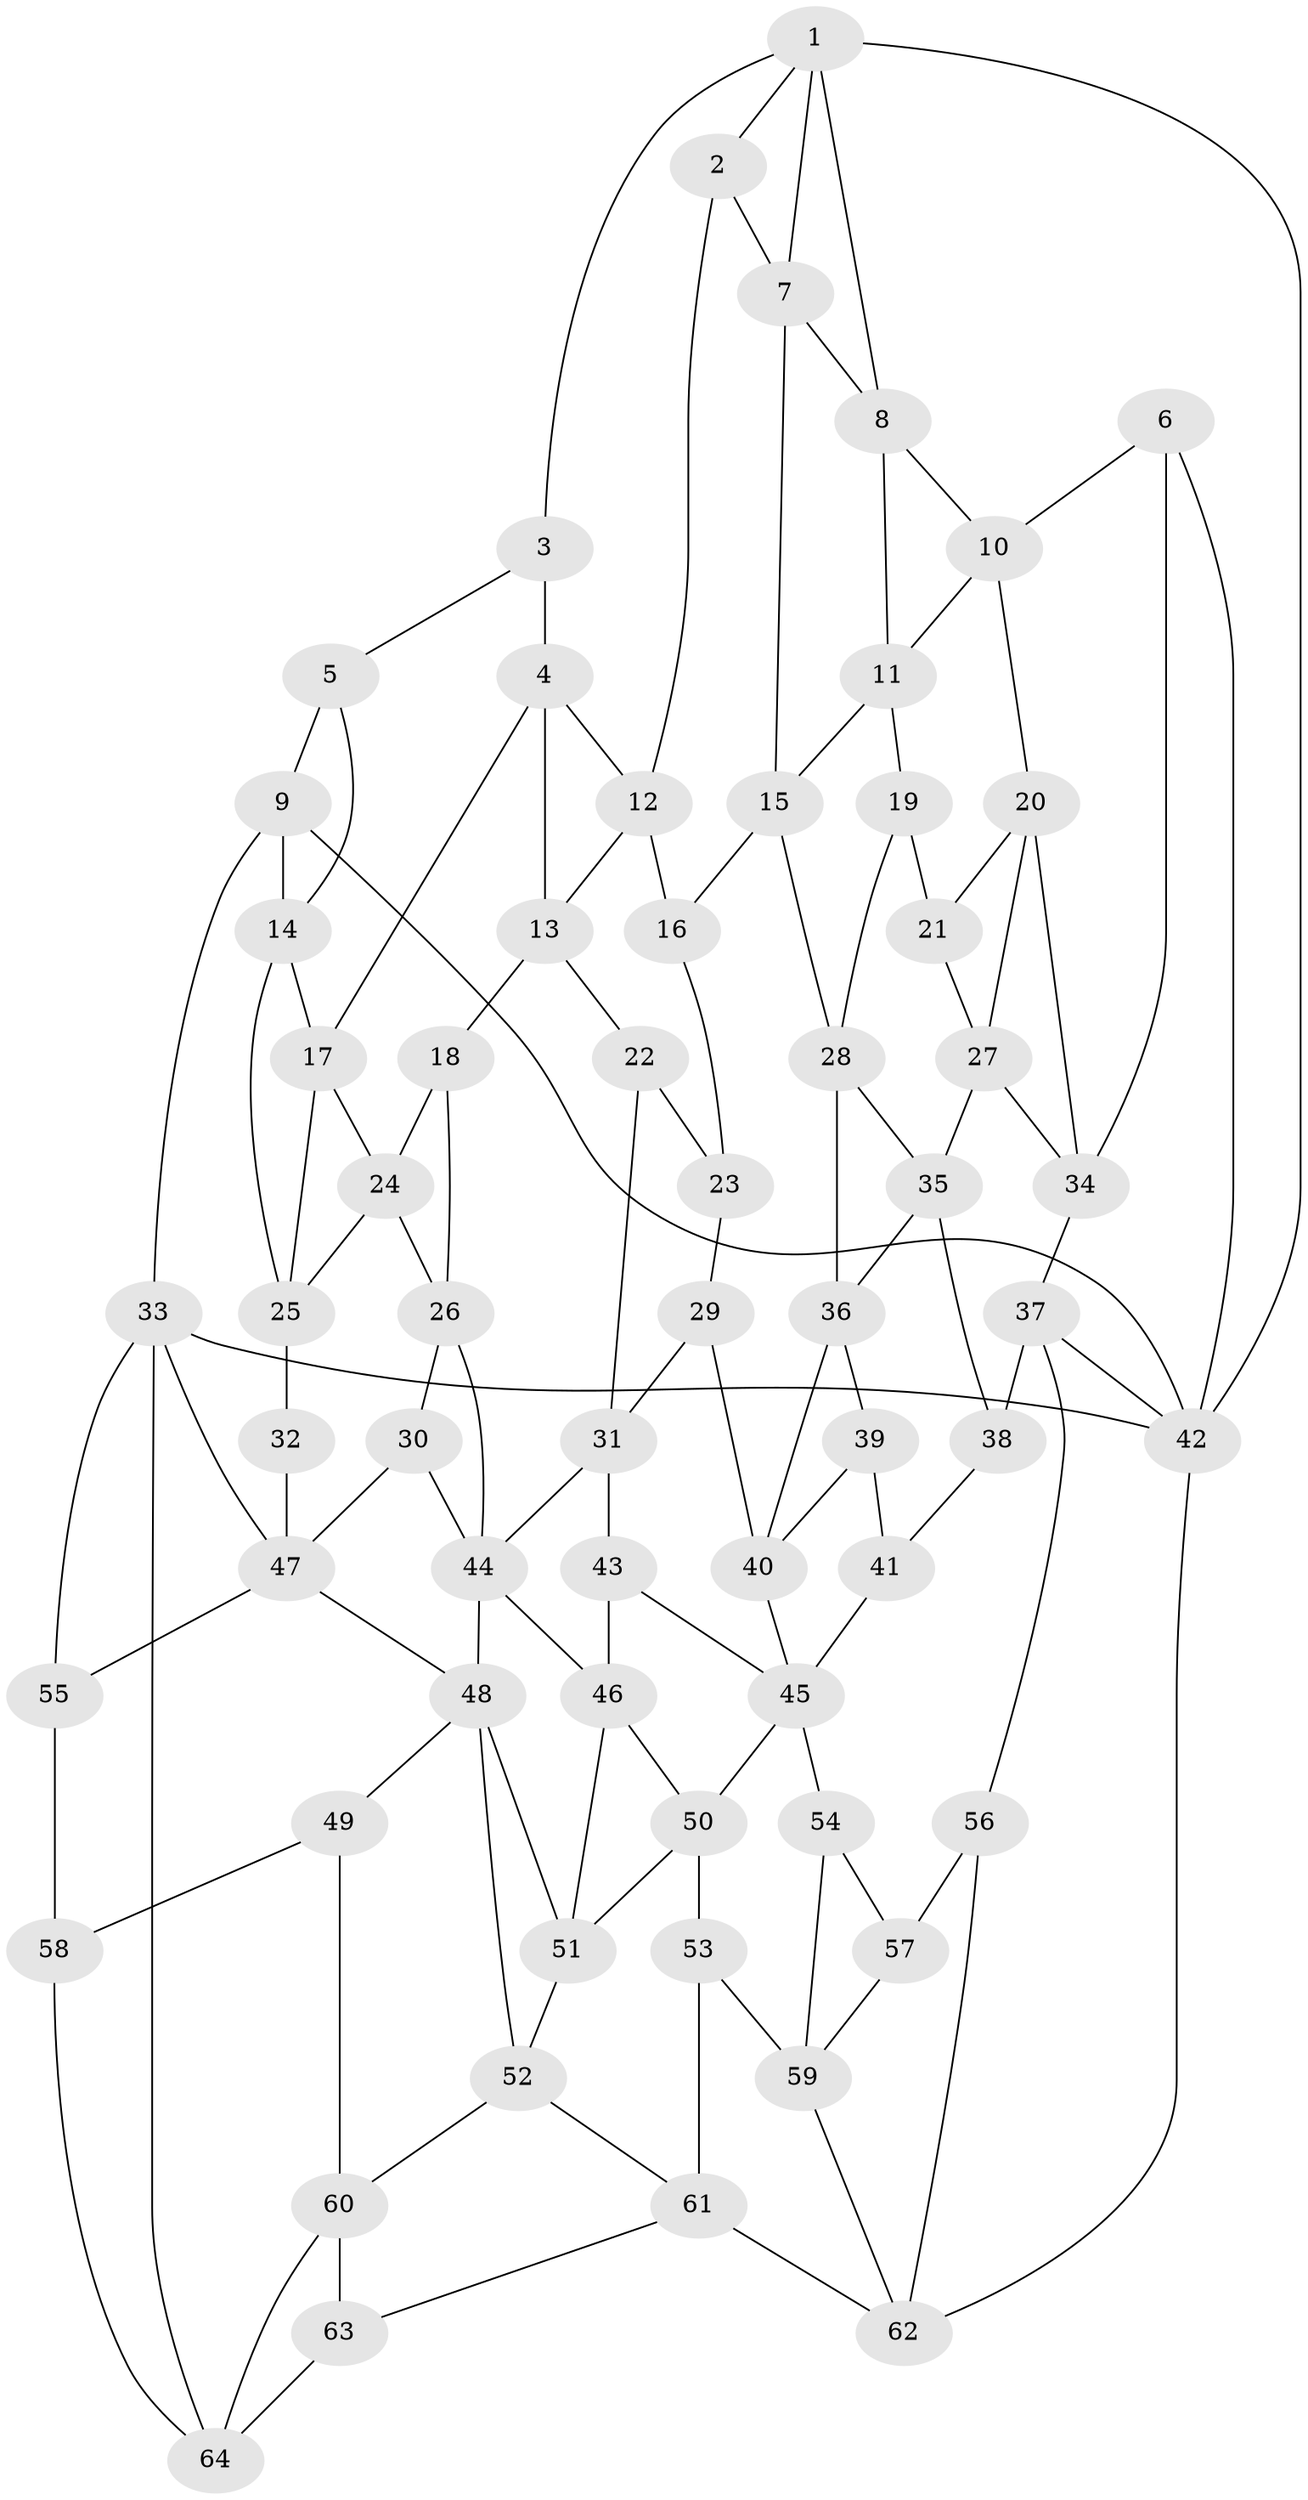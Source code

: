 // original degree distribution, {3: 0.015625, 4: 0.25, 5: 0.5, 6: 0.234375}
// Generated by graph-tools (version 1.1) at 2025/27/03/09/25 03:27:17]
// undirected, 64 vertices, 119 edges
graph export_dot {
graph [start="1"]
  node [color=gray90,style=filled];
  1;
  2;
  3;
  4;
  5;
  6;
  7;
  8;
  9;
  10;
  11;
  12;
  13;
  14;
  15;
  16;
  17;
  18;
  19;
  20;
  21;
  22;
  23;
  24;
  25;
  26;
  27;
  28;
  29;
  30;
  31;
  32;
  33;
  34;
  35;
  36;
  37;
  38;
  39;
  40;
  41;
  42;
  43;
  44;
  45;
  46;
  47;
  48;
  49;
  50;
  51;
  52;
  53;
  54;
  55;
  56;
  57;
  58;
  59;
  60;
  61;
  62;
  63;
  64;
  1 -- 2 [weight=1.0];
  1 -- 3 [weight=1.0];
  1 -- 7 [weight=1.0];
  1 -- 8 [weight=1.0];
  1 -- 42 [weight=1.0];
  2 -- 7 [weight=1.0];
  2 -- 12 [weight=1.0];
  3 -- 4 [weight=1.0];
  3 -- 5 [weight=1.0];
  4 -- 12 [weight=1.0];
  4 -- 13 [weight=1.0];
  4 -- 17 [weight=1.0];
  5 -- 9 [weight=2.0];
  5 -- 14 [weight=1.0];
  6 -- 10 [weight=1.0];
  6 -- 34 [weight=1.0];
  6 -- 42 [weight=1.0];
  7 -- 8 [weight=1.0];
  7 -- 15 [weight=1.0];
  8 -- 10 [weight=1.0];
  8 -- 11 [weight=1.0];
  9 -- 14 [weight=1.0];
  9 -- 33 [weight=1.0];
  9 -- 42 [weight=1.0];
  10 -- 11 [weight=1.0];
  10 -- 20 [weight=1.0];
  11 -- 15 [weight=1.0];
  11 -- 19 [weight=1.0];
  12 -- 13 [weight=1.0];
  12 -- 16 [weight=1.0];
  13 -- 18 [weight=1.0];
  13 -- 22 [weight=1.0];
  14 -- 17 [weight=1.0];
  14 -- 25 [weight=1.0];
  15 -- 16 [weight=1.0];
  15 -- 28 [weight=1.0];
  16 -- 23 [weight=1.0];
  17 -- 24 [weight=1.0];
  17 -- 25 [weight=1.0];
  18 -- 24 [weight=1.0];
  18 -- 26 [weight=1.0];
  19 -- 21 [weight=2.0];
  19 -- 28 [weight=1.0];
  20 -- 21 [weight=1.0];
  20 -- 27 [weight=1.0];
  20 -- 34 [weight=1.0];
  21 -- 27 [weight=1.0];
  22 -- 23 [weight=2.0];
  22 -- 31 [weight=1.0];
  23 -- 29 [weight=1.0];
  24 -- 25 [weight=1.0];
  24 -- 26 [weight=1.0];
  25 -- 32 [weight=1.0];
  26 -- 30 [weight=1.0];
  26 -- 44 [weight=1.0];
  27 -- 34 [weight=1.0];
  27 -- 35 [weight=1.0];
  28 -- 35 [weight=1.0];
  28 -- 36 [weight=1.0];
  29 -- 31 [weight=1.0];
  29 -- 40 [weight=1.0];
  30 -- 44 [weight=1.0];
  30 -- 47 [weight=1.0];
  31 -- 43 [weight=1.0];
  31 -- 44 [weight=1.0];
  32 -- 47 [weight=2.0];
  33 -- 42 [weight=1.0];
  33 -- 47 [weight=1.0];
  33 -- 55 [weight=1.0];
  33 -- 64 [weight=1.0];
  34 -- 37 [weight=1.0];
  35 -- 36 [weight=1.0];
  35 -- 38 [weight=1.0];
  36 -- 39 [weight=1.0];
  36 -- 40 [weight=1.0];
  37 -- 38 [weight=1.0];
  37 -- 42 [weight=1.0];
  37 -- 56 [weight=1.0];
  38 -- 41 [weight=1.0];
  39 -- 40 [weight=1.0];
  39 -- 41 [weight=1.0];
  40 -- 45 [weight=1.0];
  41 -- 45 [weight=2.0];
  42 -- 62 [weight=1.0];
  43 -- 45 [weight=1.0];
  43 -- 46 [weight=3.0];
  44 -- 46 [weight=1.0];
  44 -- 48 [weight=2.0];
  45 -- 50 [weight=1.0];
  45 -- 54 [weight=1.0];
  46 -- 50 [weight=1.0];
  46 -- 51 [weight=1.0];
  47 -- 48 [weight=1.0];
  47 -- 55 [weight=1.0];
  48 -- 49 [weight=1.0];
  48 -- 51 [weight=1.0];
  48 -- 52 [weight=1.0];
  49 -- 58 [weight=1.0];
  49 -- 60 [weight=1.0];
  50 -- 51 [weight=1.0];
  50 -- 53 [weight=1.0];
  51 -- 52 [weight=1.0];
  52 -- 60 [weight=1.0];
  52 -- 61 [weight=1.0];
  53 -- 59 [weight=1.0];
  53 -- 61 [weight=1.0];
  54 -- 57 [weight=1.0];
  54 -- 59 [weight=1.0];
  55 -- 58 [weight=2.0];
  56 -- 57 [weight=2.0];
  56 -- 62 [weight=1.0];
  57 -- 59 [weight=1.0];
  58 -- 64 [weight=1.0];
  59 -- 62 [weight=1.0];
  60 -- 63 [weight=1.0];
  60 -- 64 [weight=1.0];
  61 -- 62 [weight=1.0];
  61 -- 63 [weight=1.0];
  63 -- 64 [weight=1.0];
}
